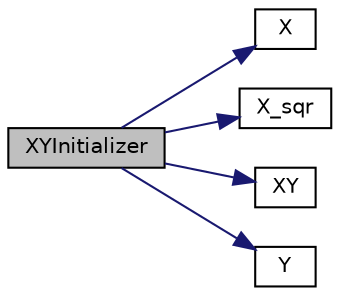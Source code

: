 digraph "XYInitializer"
{
 // INTERACTIVE_SVG=YES
  edge [fontname="Helvetica",fontsize="10",labelfontname="Helvetica",labelfontsize="10"];
  node [fontname="Helvetica",fontsize="10",shape=record];
  rankdir="LR";
  Node61 [label="XYInitializer",height=0.2,width=0.4,color="black", fillcolor="grey75", style="filled", fontcolor="black"];
  Node61 -> Node62 [color="midnightblue",fontsize="10",style="solid",fontname="Helvetica"];
  Node62 [label="X",height=0.2,width=0.4,color="black", fillcolor="white", style="filled",URL="$_seg_least_8cpp.html#ab97f549f06ae782f4670c19b049c4ace"];
  Node61 -> Node63 [color="midnightblue",fontsize="10",style="solid",fontname="Helvetica"];
  Node63 [label="X_sqr",height=0.2,width=0.4,color="black", fillcolor="white", style="filled",URL="$_seg_least_8cpp.html#a47002d6645b78c6c2969dc6ed512eb55"];
  Node61 -> Node64 [color="midnightblue",fontsize="10",style="solid",fontname="Helvetica"];
  Node64 [label="XY",height=0.2,width=0.4,color="black", fillcolor="white", style="filled",URL="$_seg_least_8cpp.html#ad9abe7b887ced63dfaa9afd70357b837"];
  Node61 -> Node65 [color="midnightblue",fontsize="10",style="solid",fontname="Helvetica"];
  Node65 [label="Y",height=0.2,width=0.4,color="black", fillcolor="white", style="filled",URL="$_seg_least_8cpp.html#a2d8a3d3c5f89e0ca29000b35ca73d3ec"];
}
